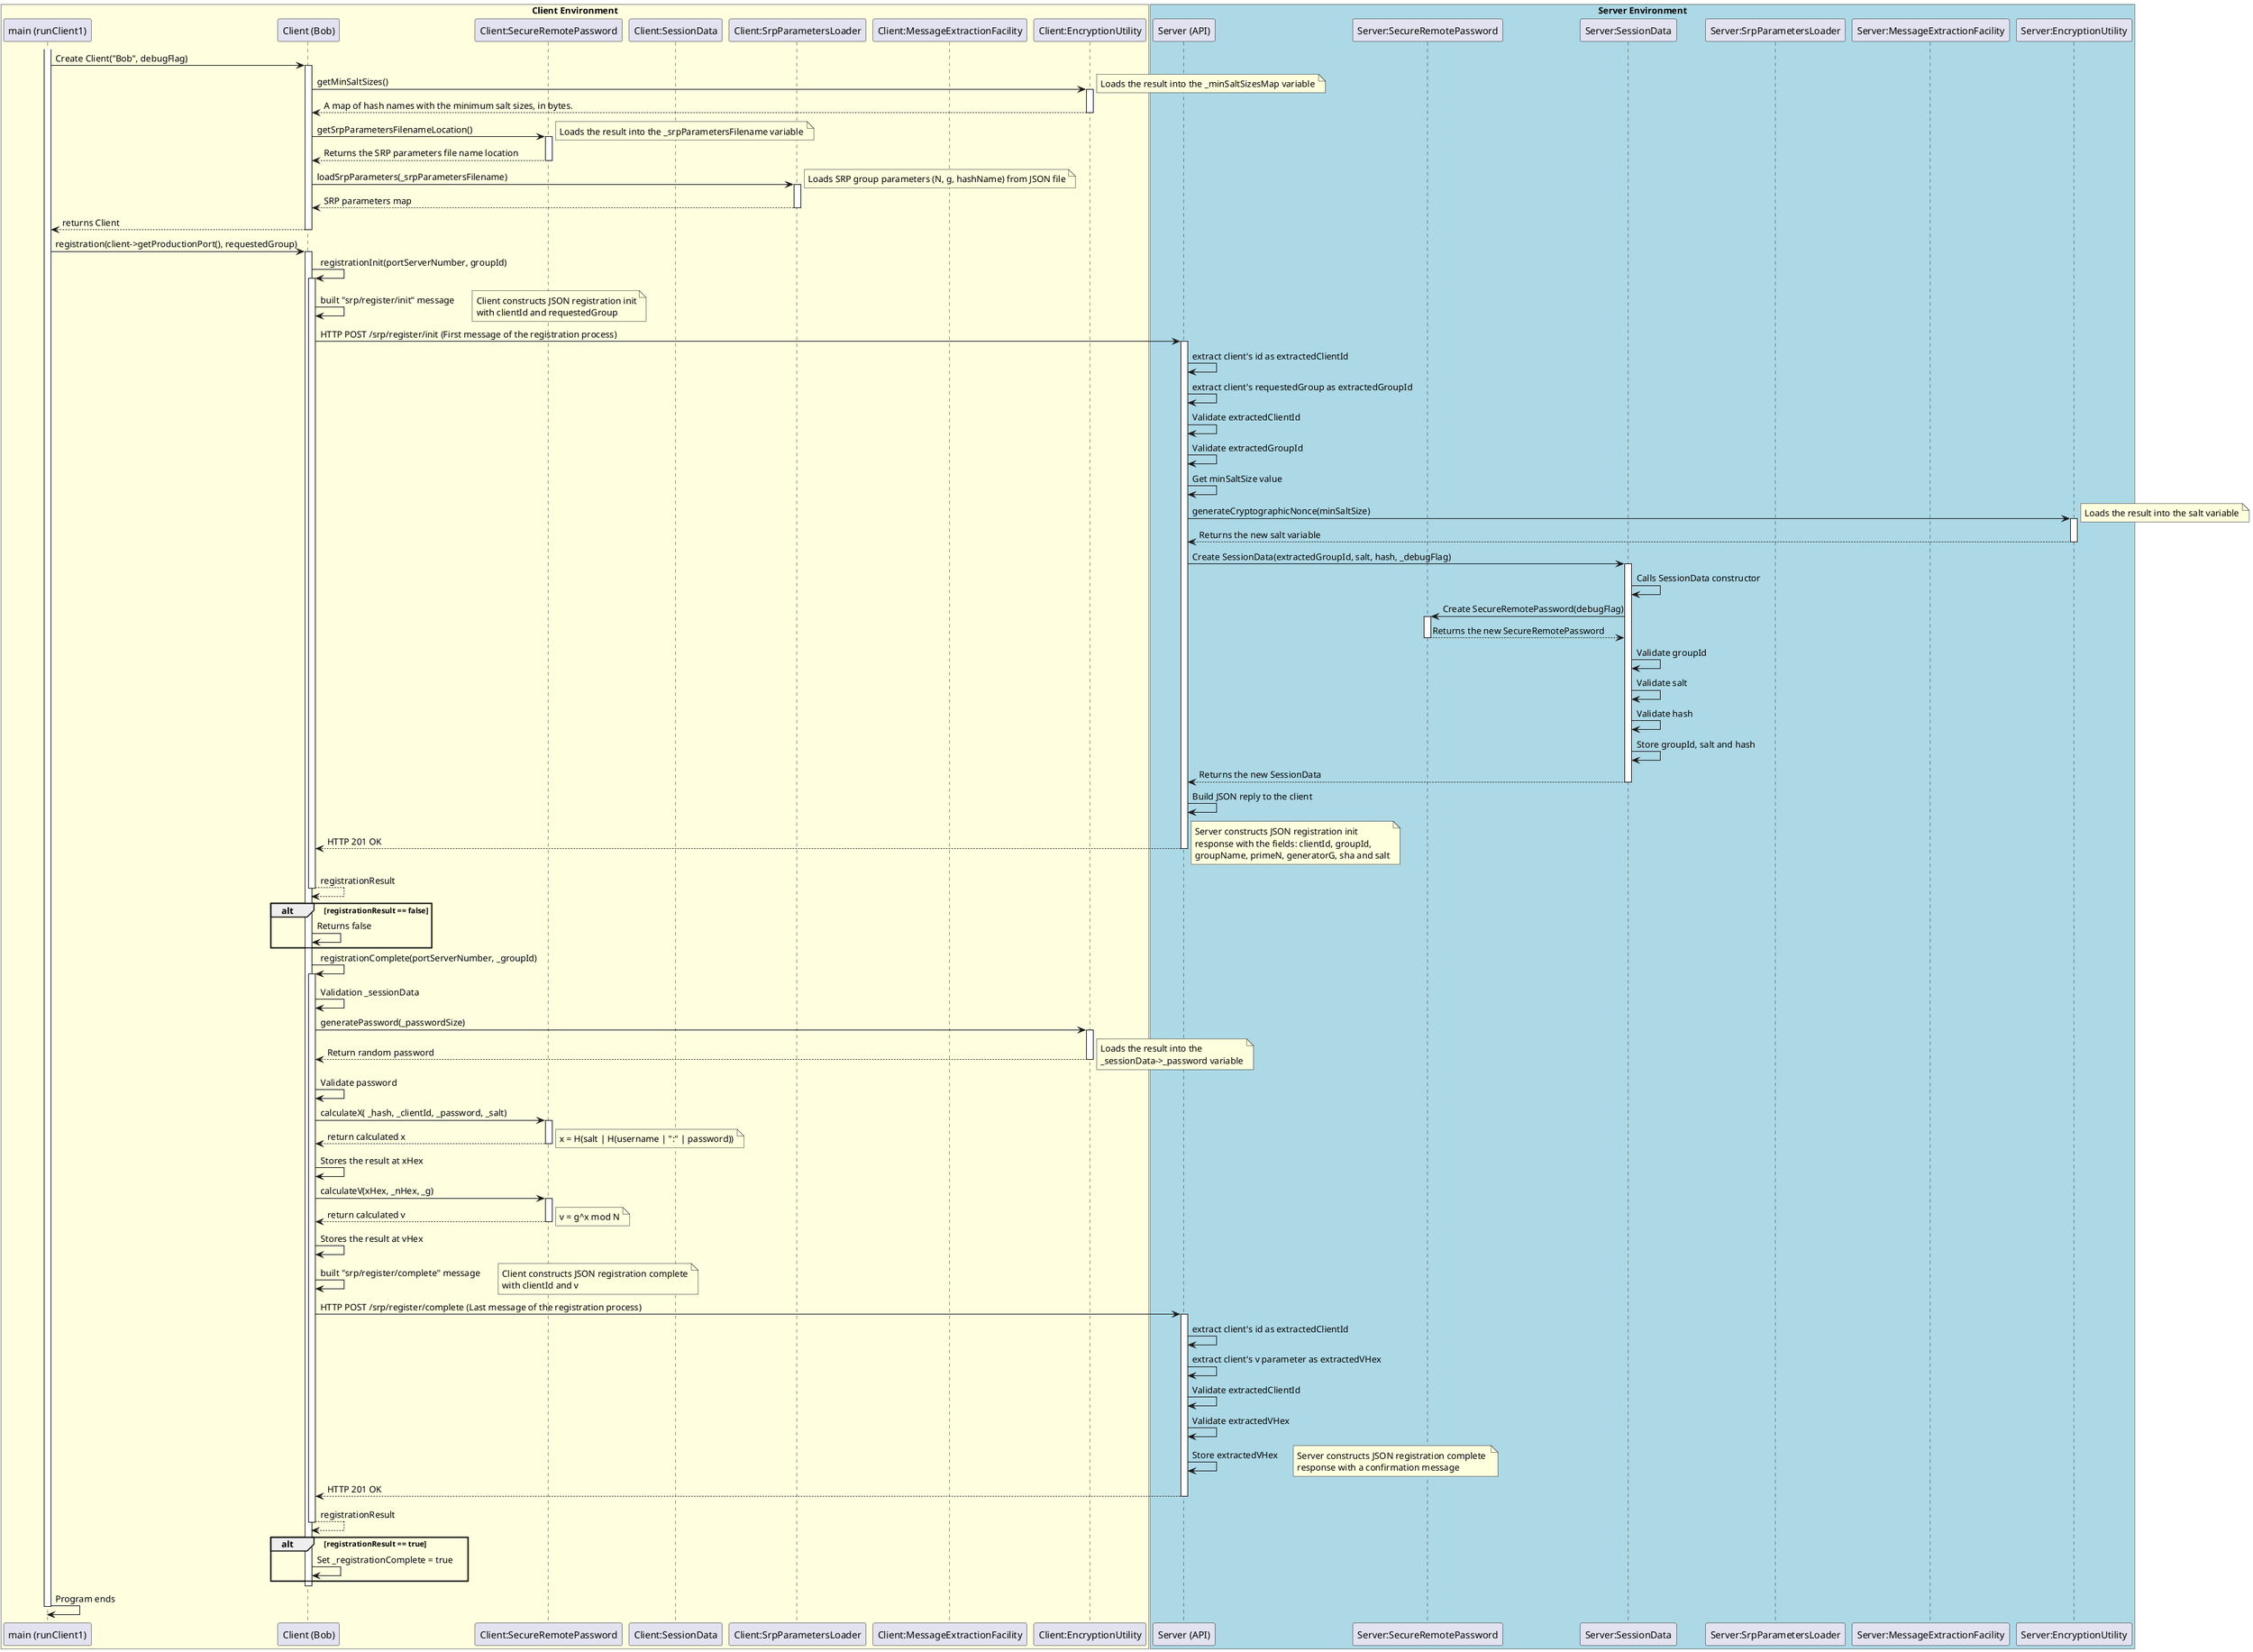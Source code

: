 "@startuml SRP_implementation_sequence_diagram"

box "Client Environment" #LightYellow
    participant "main (runClient1)" as Main
    participant "Client (Bob)" as Client
    participant "Client:SecureRemotePassword" as ClientSRP
    participant "Client:SessionData" as ClientSession
    participant "Client:SrpParametersLoader" as ClientSrpLoader
    participant "Client:MessageExtractionFacility" as ClientMEF
    participant "Client:EncryptionUtility" as ClientEU
end box

box "Server Environment" #LightBlue
    participant "Server (API)" as ServerAPI
    participant "Server:SecureRemotePassword" as ServerSRP
    participant "Server:SessionData" as ServerSession
    participant "Server:SrpParametersLoader" as ServerSrpLoader
    participant "Server:MessageExtractionFacility" as ServerMEF
    participant "Server:EncryptionUtility" as ServerEU
end box

activate Main

Main -> Client : Create Client("Bob", debugFlag)
activate Client

    Client -> ClientEU: getMinSaltSizes()
    activate ClientEU
        note right
            Loads the result into the _minSaltSizesMap variable
        end note
    ClientEU --> Client: A map of hash names with the minimum salt sizes, in bytes.
    deactivate ClientEU

    Client -> ClientSRP: getSrpParametersFilenameLocation()
    activate ClientSRP
        note right
            Loads the result into the _srpParametersFilename variable
        end note
    ClientSRP --> Client: Returns the SRP parameters file name location
    deactivate ClientSRP

    Client -> ClientSrpLoader : loadSrpParameters(_srpParametersFilename)
    activate ClientSrpLoader
        note right
            Loads SRP group parameters (N, g, hashName) from JSON file
        end note
    ClientSrpLoader --> Client : SRP parameters map
    deactivate ClientSrpLoader

    Client --> Main : returns Client
deactivate Client

Main -> Client : registration(client->getProductionPort(), requestedGroup)
activate Client
    Client -> Client: registrationInit(portServerNumber, groupId)
    activate Client
        Client -> Client : built "srp/register/init" message
        note right
            Client constructs JSON registration init
            with clientId and requestedGroup
        end note
        Client -> ServerAPI : HTTP POST /srp/register/init (First message of the registration process)
        activate ServerAPI
            ServerAPI -> ServerAPI : extract client's id as extractedClientId
            ServerAPI -> ServerAPI : extract client's requestedGroup as extractedGroupId
            ServerAPI -> ServerAPI : Validate extractedClientId
            ServerAPI -> ServerAPI : Validate extractedGroupId
            ServerAPI -> ServerAPI : Get minSaltSize value
            
            ServerAPI -> ServerEU : generateCryptographicNonce(minSaltSize)
            activate ServerEU
            note right
                Loads the result into the salt variable
            end note
            ServerEU --> ServerAPI: Returns the new salt variable
            deactivate ServerEU

            ServerAPI -> ServerSession: Create SessionData(extractedGroupId, salt, hash, _debugFlag)
            activate ServerSession
                ServerSession -> ServerSession: Calls SessionData constructor
                ServerSession -> ServerSRP: Create SecureRemotePassword(debugFlag) 
                activate ServerSRP
                    ServerSRP --> ServerSession: Returns the new SecureRemotePassword
                deactivate ServerSRP
                ServerSession -> ServerSession: Validate groupId
                ServerSession -> ServerSession: Validate salt
                ServerSession -> ServerSession: Validate hash
                ServerSession -> ServerSession: Store groupId, salt and hash
                
                ServerSession --> ServerAPI: Returns the new SessionData
            deactivate ServerSession

            ServerAPI -> ServerAPI: Build JSON reply to the client 
            ServerAPI --> Client : HTTP 201 OK 
            note right
                Server constructs JSON registration init 
                response with the fields: clientId, groupId,
                groupName, primeN, generatorG, sha and salt
            end note
        deactivate ServerAPI
        Client --> Client: registrationResult
    deactivate Client

    alt registrationResult == false
        Client -> Client : Returns false
    end

    Client -> Client: registrationComplete(portServerNumber, _groupId)
    activate Client
        Client -> Client: Validation _sessionData
        Client -> ClientEU: generatePassword(_passwordSize)
        activate ClientEU
            ClientEU --> Client: Return random password
            note right
                Loads the result into the
                _sessionData->_password variable
            end note
        deactivate ClientEU
        Client -> Client: Validate password

        Client -> ClientSRP: calculateX( _hash, _clientId, _password, _salt)
        activate ClientSRP
            ClientSRP --> Client: return calculated x
            note right
                x = H(salt | H(username | ":" | password))
            end note
        deactivate ClientSRP
        Client -> Client: Stores the result at xHex

        Client -> ClientSRP: calculateV(xHex, _nHex, _g)
        activate ClientSRP
            ClientSRP --> Client: return calculated v
            note right
                v = g^x mod N
            end note
        deactivate ClientSRP
        Client -> Client: Stores the result at vHex

        Client -> Client : built "srp/register/complete" message
        note right
            Client constructs JSON registration complete
            with clientId and v
        end note
        Client -> ServerAPI : HTTP POST /srp/register/complete (Last message of the registration process)

        activate ServerAPI
            ServerAPI -> ServerAPI : extract client's id as extractedClientId
            ServerAPI -> ServerAPI : extract client's v parameter as extractedVHex
            ServerAPI -> ServerAPI : Validate extractedClientId
            ServerAPI -> ServerAPI : Validate extractedVHex
            ServerAPI -> ServerAPI : Store extractedVHex

            note right
                Server constructs JSON registration complete 
                response with a confirmation message
            end note
            ServerAPI --> Client : HTTP 201 OK 
        deactivate ServerAPI
        Client --> Client: registrationResult
    deactivate Client
    
    alt registrationResult == true
        Client -> Client : Set _registrationComplete = true
    end


deactivate Client

Main -> Main : Program ends
deactivate Main

@enduml